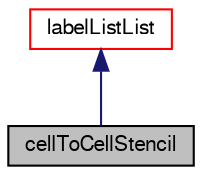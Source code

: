digraph "cellToCellStencil"
{
  bgcolor="transparent";
  edge [fontname="FreeSans",fontsize="10",labelfontname="FreeSans",labelfontsize="10"];
  node [fontname="FreeSans",fontsize="10",shape=record];
  Node1 [label="cellToCellStencil",height=0.2,width=0.4,color="black", fillcolor="grey75", style="filled" fontcolor="black"];
  Node2 -> Node1 [dir="back",color="midnightblue",fontsize="10",style="solid",fontname="FreeSans"];
  Node2 [label="labelListList",height=0.2,width=0.4,color="red",URL="$a01325.html",tooltip="A 1D array of objects of type &lt;T&gt;, where the size of the vector is known and used for subscript bound..."];
}
